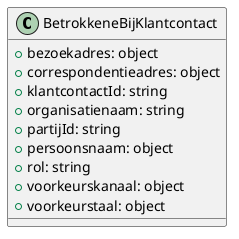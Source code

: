 @startuml
class BetrokkeneBijKlantcontact {
  + bezoekadres: object
  + correspondentieadres: object
  + klantcontactId: string
  + organisatienaam: string
  + partijId: string
  + persoonsnaam: object
  + rol: string
  + voorkeurskanaal: object
  + voorkeurstaal: object
}
@enduml
